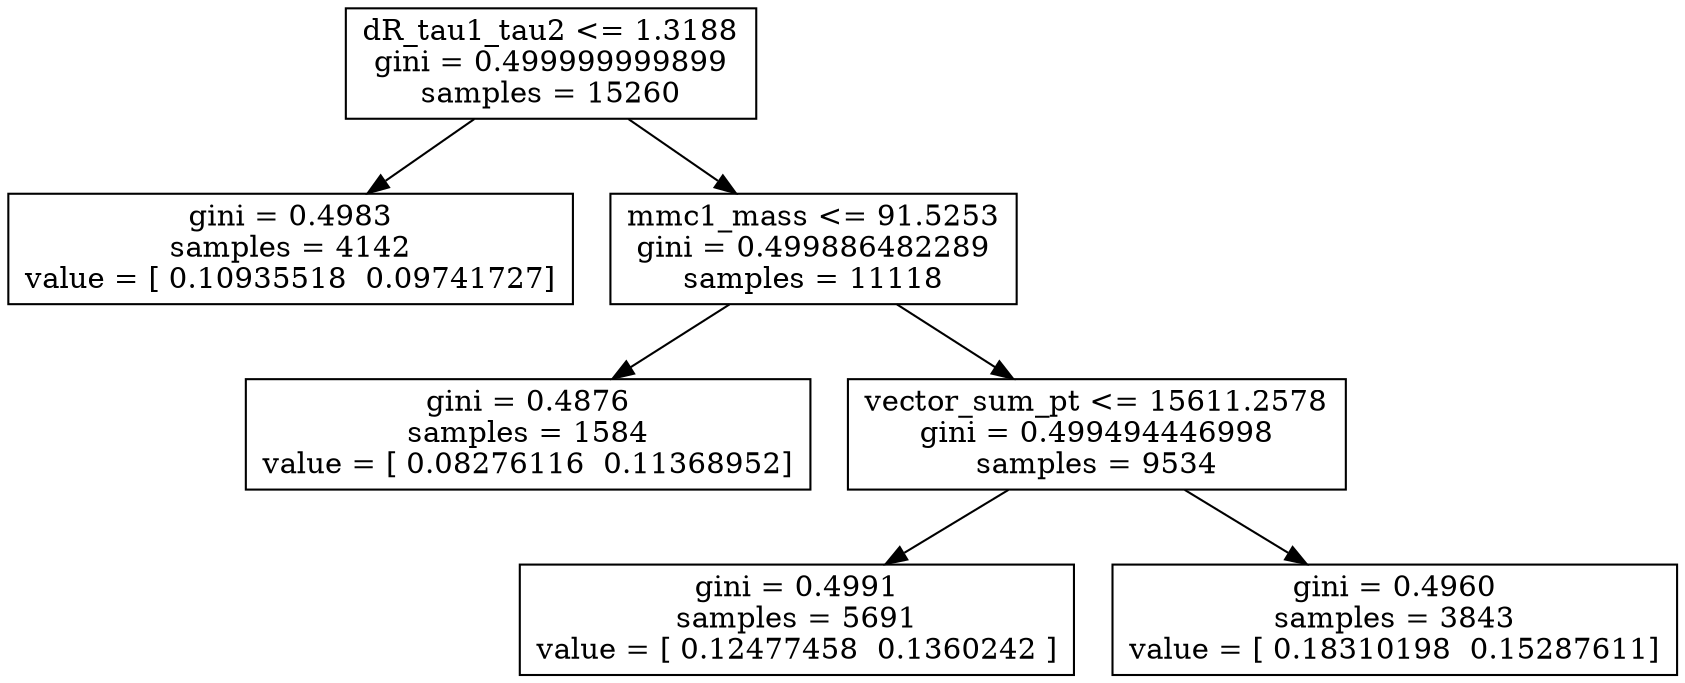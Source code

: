 digraph Tree {
0 [label="dR_tau1_tau2 <= 1.3188\ngini = 0.499999999899\nsamples = 15260", shape="box"] ;
1 [label="gini = 0.4983\nsamples = 4142\nvalue = [ 0.10935518  0.09741727]", shape="box"] ;
0 -> 1 ;
2 [label="mmc1_mass <= 91.5253\ngini = 0.499886482289\nsamples = 11118", shape="box"] ;
0 -> 2 ;
3 [label="gini = 0.4876\nsamples = 1584\nvalue = [ 0.08276116  0.11368952]", shape="box"] ;
2 -> 3 ;
4 [label="vector_sum_pt <= 15611.2578\ngini = 0.499494446998\nsamples = 9534", shape="box"] ;
2 -> 4 ;
5 [label="gini = 0.4991\nsamples = 5691\nvalue = [ 0.12477458  0.1360242 ]", shape="box"] ;
4 -> 5 ;
6 [label="gini = 0.4960\nsamples = 3843\nvalue = [ 0.18310198  0.15287611]", shape="box"] ;
4 -> 6 ;
}